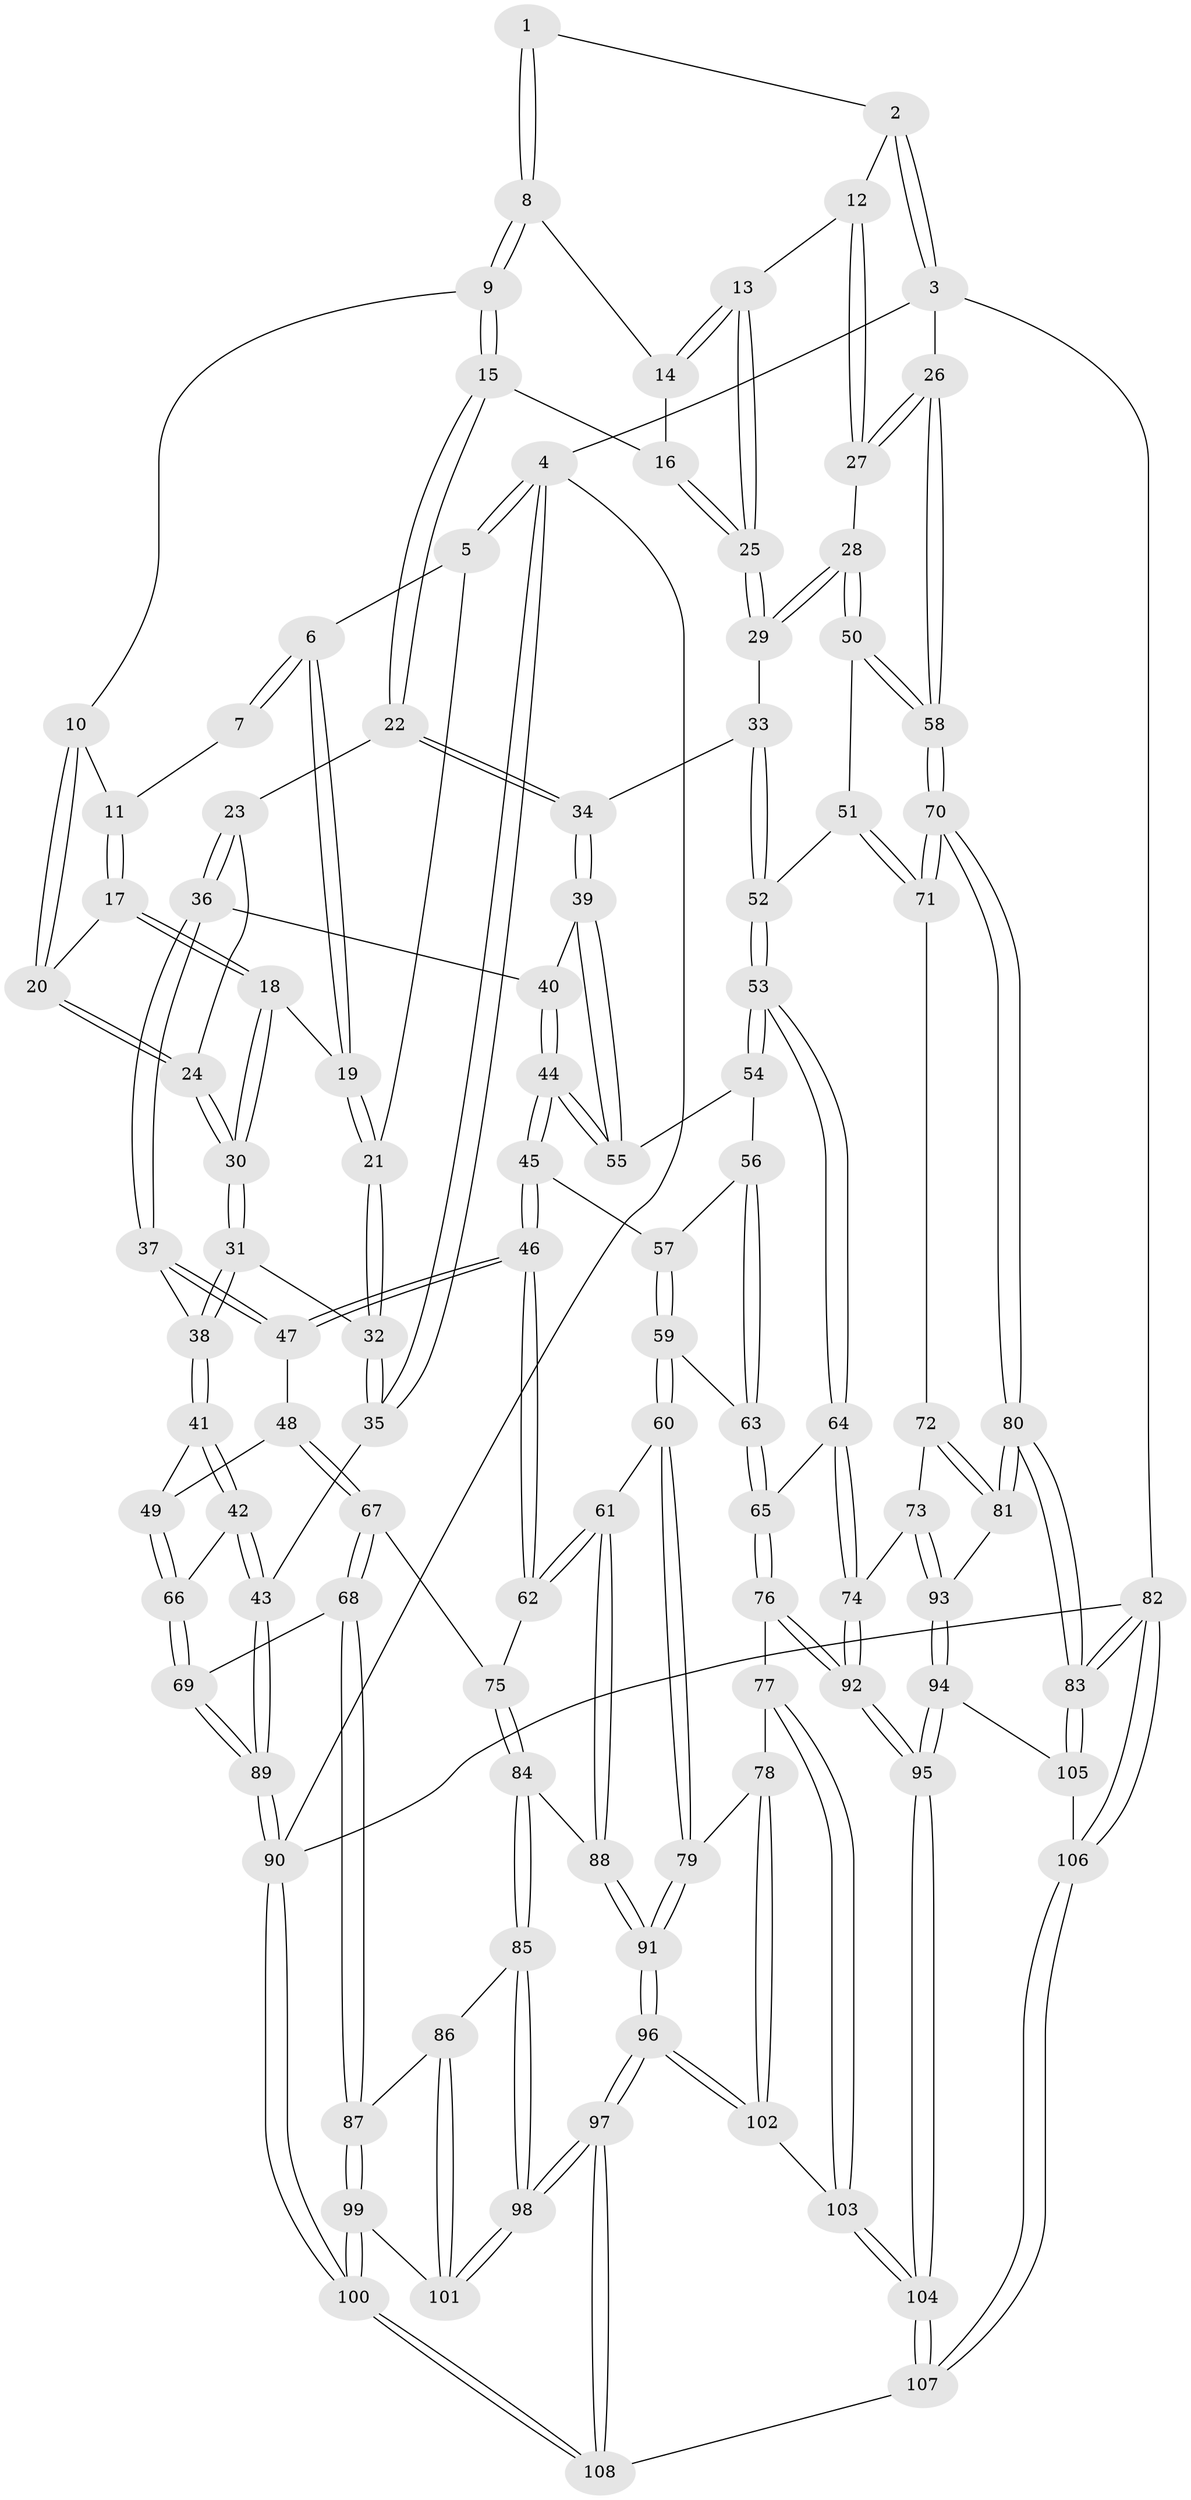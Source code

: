 // Generated by graph-tools (version 1.1) at 2025/38/03/09/25 02:38:53]
// undirected, 108 vertices, 267 edges
graph export_dot {
graph [start="1"]
  node [color=gray90,style=filled];
  1 [pos="+0.7535960035721775+0"];
  2 [pos="+0.969780364532755+0"];
  3 [pos="+1+0"];
  4 [pos="+0+0"];
  5 [pos="+0.060613734795181666+0"];
  6 [pos="+0.11853053309503948+0"];
  7 [pos="+0.39988525313296386+0"];
  8 [pos="+0.7355002788677336+0"];
  9 [pos="+0.47741692280820447+0.1277252514395034"];
  10 [pos="+0.4510936280928287+0.11116900910605752"];
  11 [pos="+0.4508889310976008+0.11086315479180621"];
  12 [pos="+0.8735238815331989+0.19637274181006467"];
  13 [pos="+0.8141353526706172+0.2049648666402557"];
  14 [pos="+0.7348946812752634+0"];
  15 [pos="+0.5686185849684912+0.21510147562417384"];
  16 [pos="+0.6706207065737858+0.08330608746394426"];
  17 [pos="+0.3075441229283801+0.16226409193463415"];
  18 [pos="+0.22735021109004602+0.1435349921598083"];
  19 [pos="+0.21607828708599092+0.12151538303186328"];
  20 [pos="+0.39892541478287913+0.22517198400283786"];
  21 [pos="+0.0403111005506501+0.25885152860720123"];
  22 [pos="+0.5630053814449715+0.279840331220678"];
  23 [pos="+0.44064436225535597+0.27249788746701964"];
  24 [pos="+0.40060893756964583+0.22917944720855032"];
  25 [pos="+0.7675401098040158+0.32224707609841585"];
  26 [pos="+1+0.31247065065000057"];
  27 [pos="+1+0.31558695071164883"];
  28 [pos="+0.9676976865415504+0.3857584692215234"];
  29 [pos="+0.7626224946677779+0.35674500625388794"];
  30 [pos="+0.22699551653646774+0.3247419989071618"];
  31 [pos="+0.225238415810116+0.3362067684771629"];
  32 [pos="+0.01039623687053062+0.3234984247941471"];
  33 [pos="+0.712027168187202+0.3826566053225694"];
  34 [pos="+0.6229908586840633+0.38583522504684176"];
  35 [pos="+0+0.4112688413812324"];
  36 [pos="+0.33253928532303123+0.3851205211383174"];
  37 [pos="+0.26763869764308057+0.38562747888457777"];
  38 [pos="+0.2504028517715466+0.38067779272226554"];
  39 [pos="+0.6143261653069628+0.3971139187974487"];
  40 [pos="+0.369998684741221+0.40622341570279624"];
  41 [pos="+0.1857101860220619+0.4913164409031862"];
  42 [pos="+0+0.5513779279826014"];
  43 [pos="+0+0.528201534745348"];
  44 [pos="+0.43897512782156745+0.5477941891882365"];
  45 [pos="+0.4159158084027528+0.5773713305552921"];
  46 [pos="+0.3715828001548424+0.6136063949443629"];
  47 [pos="+0.37103788359279993+0.6133660997183881"];
  48 [pos="+0.24415420234358373+0.6045791499045717"];
  49 [pos="+0.2321958980958342+0.5998420209167604"];
  50 [pos="+0.8753472101807351+0.5868882403496469"];
  51 [pos="+0.8691356363653452+0.5940255101949553"];
  52 [pos="+0.8026782743069899+0.6130506704908978"];
  53 [pos="+0.7724787871552449+0.6548460297636439"];
  54 [pos="+0.5859986455532463+0.51476974347469"];
  55 [pos="+0.5784720643010565+0.4891405862557401"];
  56 [pos="+0.5827114461375782+0.6142045847129802"];
  57 [pos="+0.5258747105012302+0.6456140460467619"];
  58 [pos="+1+0.586548415812877"];
  59 [pos="+0.4923168267343357+0.7122261525778658"];
  60 [pos="+0.46710492627024264+0.7347388789276792"];
  61 [pos="+0.4133950429989067+0.7120019536383067"];
  62 [pos="+0.37845557060549767+0.6502261550858903"];
  63 [pos="+0.626256660461581+0.6882106417556347"];
  64 [pos="+0.7574973496342157+0.7012252903818571"];
  65 [pos="+0.6690064625437285+0.7266717848640125"];
  66 [pos="+0.10788097039792025+0.7004620387071129"];
  67 [pos="+0.25296627386341247+0.7378161529977946"];
  68 [pos="+0.13154212135725252+0.7685416355469951"];
  69 [pos="+0.13014355518648704+0.7673886157339407"];
  70 [pos="+1+0.655301767943178"];
  71 [pos="+0.9568890082256287+0.6797485354816665"];
  72 [pos="+0.9282220302802446+0.7272172887221395"];
  73 [pos="+0.8137748178749038+0.7578541540138504"];
  74 [pos="+0.7788172963853621+0.7280626854410365"];
  75 [pos="+0.2648856714612636+0.7408522019257568"];
  76 [pos="+0.6436845585628118+0.765940636430373"];
  77 [pos="+0.5852227692211069+0.8112777088970208"];
  78 [pos="+0.5770410563853232+0.8119743432894523"];
  79 [pos="+0.47999454672654535+0.755759970691262"];
  80 [pos="+1+0.8523577706078735"];
  81 [pos="+0.9787257912921525+0.8212778588657147"];
  82 [pos="+1+1"];
  83 [pos="+1+1"];
  84 [pos="+0.31702524798349535+0.8116742213952757"];
  85 [pos="+0.3077488552097602+0.8434682659175281"];
  86 [pos="+0.14447497451023658+0.7899806366597266"];
  87 [pos="+0.13995197583082936+0.7872880223654825"];
  88 [pos="+0.36937679033545007+0.7752538022657283"];
  89 [pos="+0+1"];
  90 [pos="+0+1"];
  91 [pos="+0.43612050607886665+0.8728839799581695"];
  92 [pos="+0.7173083663777429+0.8932691800982563"];
  93 [pos="+0.861909327169513+0.8686251953141013"];
  94 [pos="+0.8590509141354735+0.8795754538542435"];
  95 [pos="+0.7223316849492155+0.9236274021387547"];
  96 [pos="+0.4325834122626008+0.967499900603018"];
  97 [pos="+0.38797938447177766+1"];
  98 [pos="+0.3182590522839225+0.9456634543574782"];
  99 [pos="+0.13199804907348997+0.9307114013695398"];
  100 [pos="+0+1"];
  101 [pos="+0.28132442794674517+0.9356918612909251"];
  102 [pos="+0.4746487223609413+0.9397483581037175"];
  103 [pos="+0.6376104561347673+0.9286650296999569"];
  104 [pos="+0.687119492533101+0.9696156054872928"];
  105 [pos="+0.873971083298063+0.9154159834448374"];
  106 [pos="+0.7918267421819942+1"];
  107 [pos="+0.6857878725320724+1"];
  108 [pos="+0.39750967115479124+1"];
  1 -- 2;
  1 -- 8;
  1 -- 8;
  2 -- 3;
  2 -- 3;
  2 -- 12;
  3 -- 4;
  3 -- 26;
  3 -- 82;
  4 -- 5;
  4 -- 5;
  4 -- 35;
  4 -- 35;
  4 -- 90;
  5 -- 6;
  5 -- 21;
  6 -- 7;
  6 -- 7;
  6 -- 19;
  6 -- 19;
  7 -- 11;
  8 -- 9;
  8 -- 9;
  8 -- 14;
  9 -- 10;
  9 -- 15;
  9 -- 15;
  10 -- 11;
  10 -- 20;
  10 -- 20;
  11 -- 17;
  11 -- 17;
  12 -- 13;
  12 -- 27;
  12 -- 27;
  13 -- 14;
  13 -- 14;
  13 -- 25;
  13 -- 25;
  14 -- 16;
  15 -- 16;
  15 -- 22;
  15 -- 22;
  16 -- 25;
  16 -- 25;
  17 -- 18;
  17 -- 18;
  17 -- 20;
  18 -- 19;
  18 -- 30;
  18 -- 30;
  19 -- 21;
  19 -- 21;
  20 -- 24;
  20 -- 24;
  21 -- 32;
  21 -- 32;
  22 -- 23;
  22 -- 34;
  22 -- 34;
  23 -- 24;
  23 -- 36;
  23 -- 36;
  24 -- 30;
  24 -- 30;
  25 -- 29;
  25 -- 29;
  26 -- 27;
  26 -- 27;
  26 -- 58;
  26 -- 58;
  27 -- 28;
  28 -- 29;
  28 -- 29;
  28 -- 50;
  28 -- 50;
  29 -- 33;
  30 -- 31;
  30 -- 31;
  31 -- 32;
  31 -- 38;
  31 -- 38;
  32 -- 35;
  32 -- 35;
  33 -- 34;
  33 -- 52;
  33 -- 52;
  34 -- 39;
  34 -- 39;
  35 -- 43;
  36 -- 37;
  36 -- 37;
  36 -- 40;
  37 -- 38;
  37 -- 47;
  37 -- 47;
  38 -- 41;
  38 -- 41;
  39 -- 40;
  39 -- 55;
  39 -- 55;
  40 -- 44;
  40 -- 44;
  41 -- 42;
  41 -- 42;
  41 -- 49;
  42 -- 43;
  42 -- 43;
  42 -- 66;
  43 -- 89;
  43 -- 89;
  44 -- 45;
  44 -- 45;
  44 -- 55;
  44 -- 55;
  45 -- 46;
  45 -- 46;
  45 -- 57;
  46 -- 47;
  46 -- 47;
  46 -- 62;
  46 -- 62;
  47 -- 48;
  48 -- 49;
  48 -- 67;
  48 -- 67;
  49 -- 66;
  49 -- 66;
  50 -- 51;
  50 -- 58;
  50 -- 58;
  51 -- 52;
  51 -- 71;
  51 -- 71;
  52 -- 53;
  52 -- 53;
  53 -- 54;
  53 -- 54;
  53 -- 64;
  53 -- 64;
  54 -- 55;
  54 -- 56;
  56 -- 57;
  56 -- 63;
  56 -- 63;
  57 -- 59;
  57 -- 59;
  58 -- 70;
  58 -- 70;
  59 -- 60;
  59 -- 60;
  59 -- 63;
  60 -- 61;
  60 -- 79;
  60 -- 79;
  61 -- 62;
  61 -- 62;
  61 -- 88;
  61 -- 88;
  62 -- 75;
  63 -- 65;
  63 -- 65;
  64 -- 65;
  64 -- 74;
  64 -- 74;
  65 -- 76;
  65 -- 76;
  66 -- 69;
  66 -- 69;
  67 -- 68;
  67 -- 68;
  67 -- 75;
  68 -- 69;
  68 -- 87;
  68 -- 87;
  69 -- 89;
  69 -- 89;
  70 -- 71;
  70 -- 71;
  70 -- 80;
  70 -- 80;
  71 -- 72;
  72 -- 73;
  72 -- 81;
  72 -- 81;
  73 -- 74;
  73 -- 93;
  73 -- 93;
  74 -- 92;
  74 -- 92;
  75 -- 84;
  75 -- 84;
  76 -- 77;
  76 -- 92;
  76 -- 92;
  77 -- 78;
  77 -- 103;
  77 -- 103;
  78 -- 79;
  78 -- 102;
  78 -- 102;
  79 -- 91;
  79 -- 91;
  80 -- 81;
  80 -- 81;
  80 -- 83;
  80 -- 83;
  81 -- 93;
  82 -- 83;
  82 -- 83;
  82 -- 106;
  82 -- 106;
  82 -- 90;
  83 -- 105;
  83 -- 105;
  84 -- 85;
  84 -- 85;
  84 -- 88;
  85 -- 86;
  85 -- 98;
  85 -- 98;
  86 -- 87;
  86 -- 101;
  86 -- 101;
  87 -- 99;
  87 -- 99;
  88 -- 91;
  88 -- 91;
  89 -- 90;
  89 -- 90;
  90 -- 100;
  90 -- 100;
  91 -- 96;
  91 -- 96;
  92 -- 95;
  92 -- 95;
  93 -- 94;
  93 -- 94;
  94 -- 95;
  94 -- 95;
  94 -- 105;
  95 -- 104;
  95 -- 104;
  96 -- 97;
  96 -- 97;
  96 -- 102;
  96 -- 102;
  97 -- 98;
  97 -- 98;
  97 -- 108;
  97 -- 108;
  98 -- 101;
  98 -- 101;
  99 -- 100;
  99 -- 100;
  99 -- 101;
  100 -- 108;
  100 -- 108;
  102 -- 103;
  103 -- 104;
  103 -- 104;
  104 -- 107;
  104 -- 107;
  105 -- 106;
  106 -- 107;
  106 -- 107;
  107 -- 108;
}
